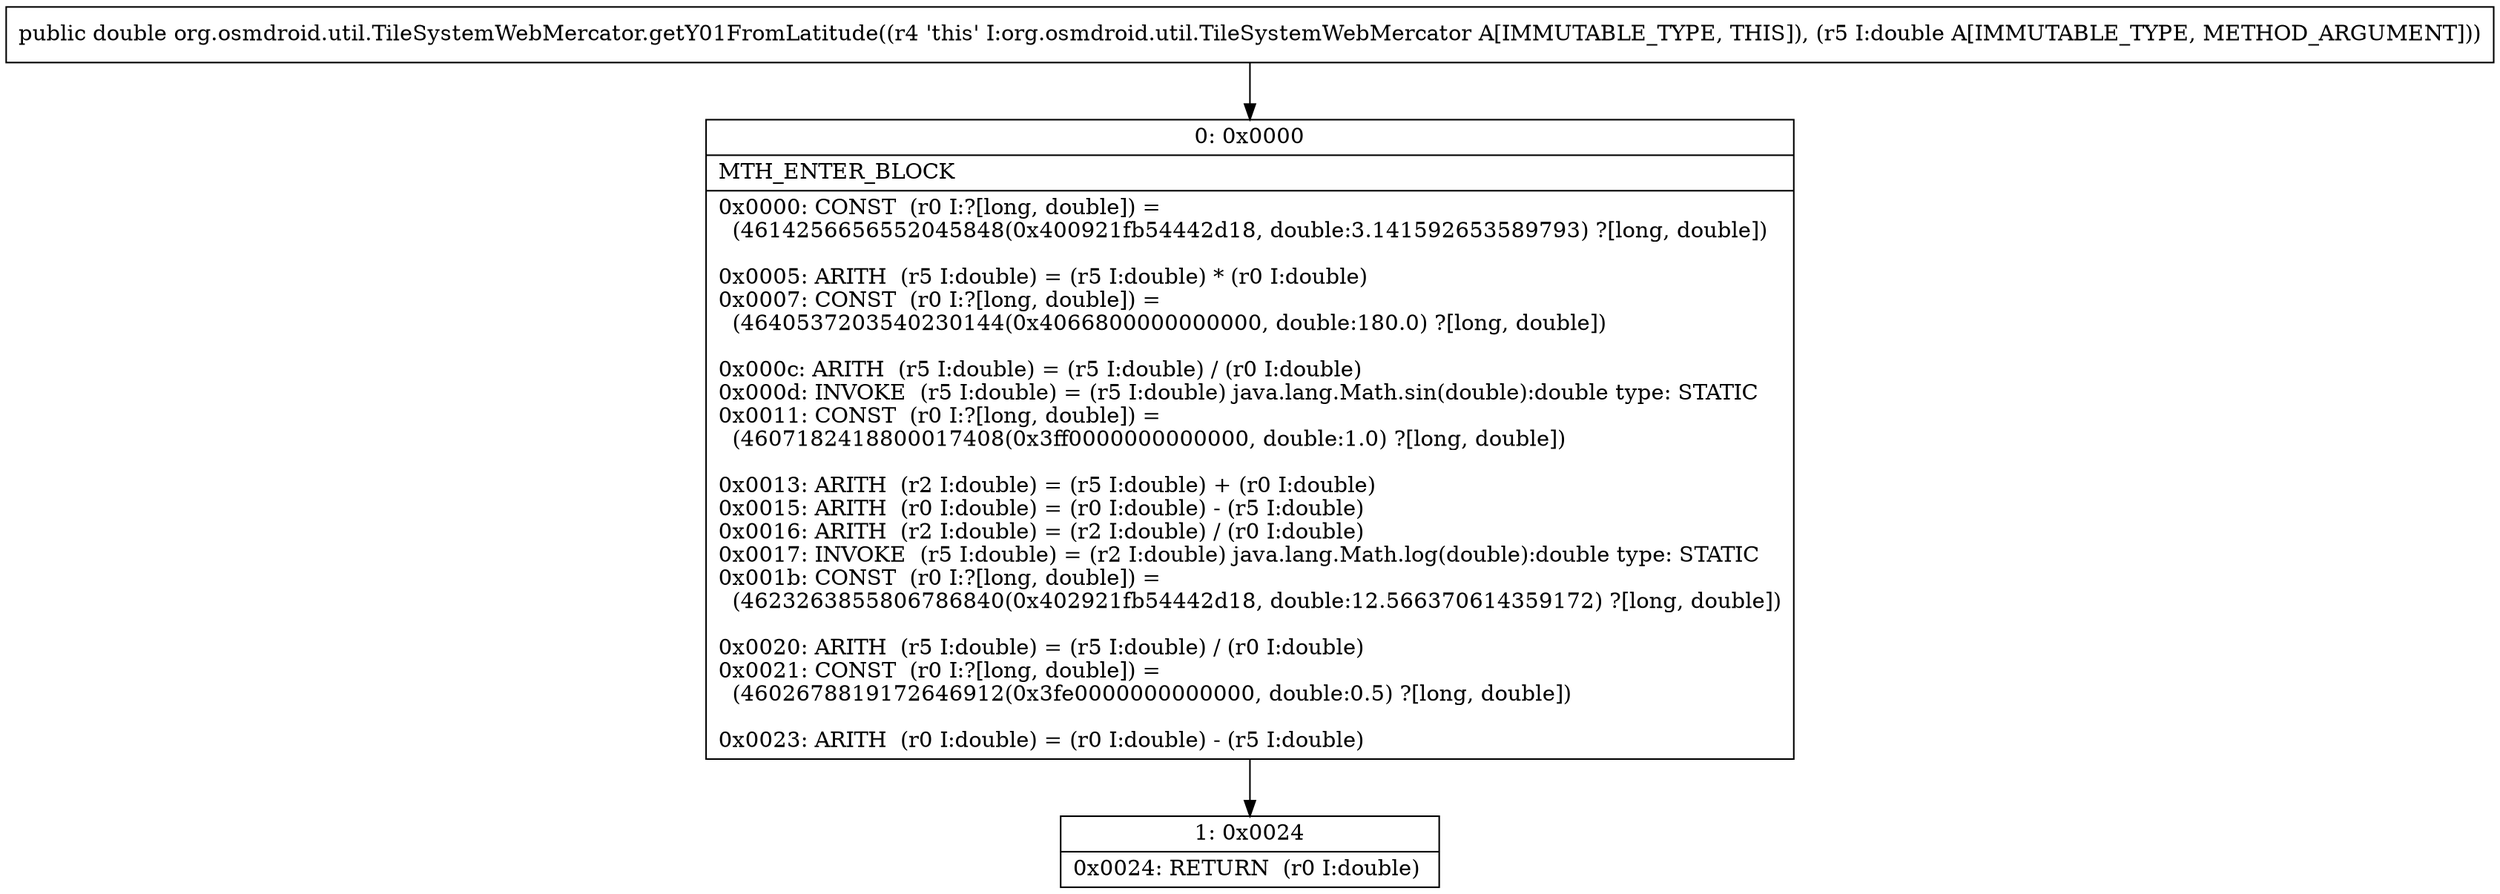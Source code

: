 digraph "CFG fororg.osmdroid.util.TileSystemWebMercator.getY01FromLatitude(D)D" {
Node_0 [shape=record,label="{0\:\ 0x0000|MTH_ENTER_BLOCK\l|0x0000: CONST  (r0 I:?[long, double]) = \l  (4614256656552045848(0x400921fb54442d18, double:3.141592653589793) ?[long, double])\l \l0x0005: ARITH  (r5 I:double) = (r5 I:double) * (r0 I:double) \l0x0007: CONST  (r0 I:?[long, double]) = \l  (4640537203540230144(0x4066800000000000, double:180.0) ?[long, double])\l \l0x000c: ARITH  (r5 I:double) = (r5 I:double) \/ (r0 I:double) \l0x000d: INVOKE  (r5 I:double) = (r5 I:double) java.lang.Math.sin(double):double type: STATIC \l0x0011: CONST  (r0 I:?[long, double]) = \l  (4607182418800017408(0x3ff0000000000000, double:1.0) ?[long, double])\l \l0x0013: ARITH  (r2 I:double) = (r5 I:double) + (r0 I:double) \l0x0015: ARITH  (r0 I:double) = (r0 I:double) \- (r5 I:double) \l0x0016: ARITH  (r2 I:double) = (r2 I:double) \/ (r0 I:double) \l0x0017: INVOKE  (r5 I:double) = (r2 I:double) java.lang.Math.log(double):double type: STATIC \l0x001b: CONST  (r0 I:?[long, double]) = \l  (4623263855806786840(0x402921fb54442d18, double:12.566370614359172) ?[long, double])\l \l0x0020: ARITH  (r5 I:double) = (r5 I:double) \/ (r0 I:double) \l0x0021: CONST  (r0 I:?[long, double]) = \l  (4602678819172646912(0x3fe0000000000000, double:0.5) ?[long, double])\l \l0x0023: ARITH  (r0 I:double) = (r0 I:double) \- (r5 I:double) \l}"];
Node_1 [shape=record,label="{1\:\ 0x0024|0x0024: RETURN  (r0 I:double) \l}"];
MethodNode[shape=record,label="{public double org.osmdroid.util.TileSystemWebMercator.getY01FromLatitude((r4 'this' I:org.osmdroid.util.TileSystemWebMercator A[IMMUTABLE_TYPE, THIS]), (r5 I:double A[IMMUTABLE_TYPE, METHOD_ARGUMENT])) }"];
MethodNode -> Node_0;
Node_0 -> Node_1;
}

